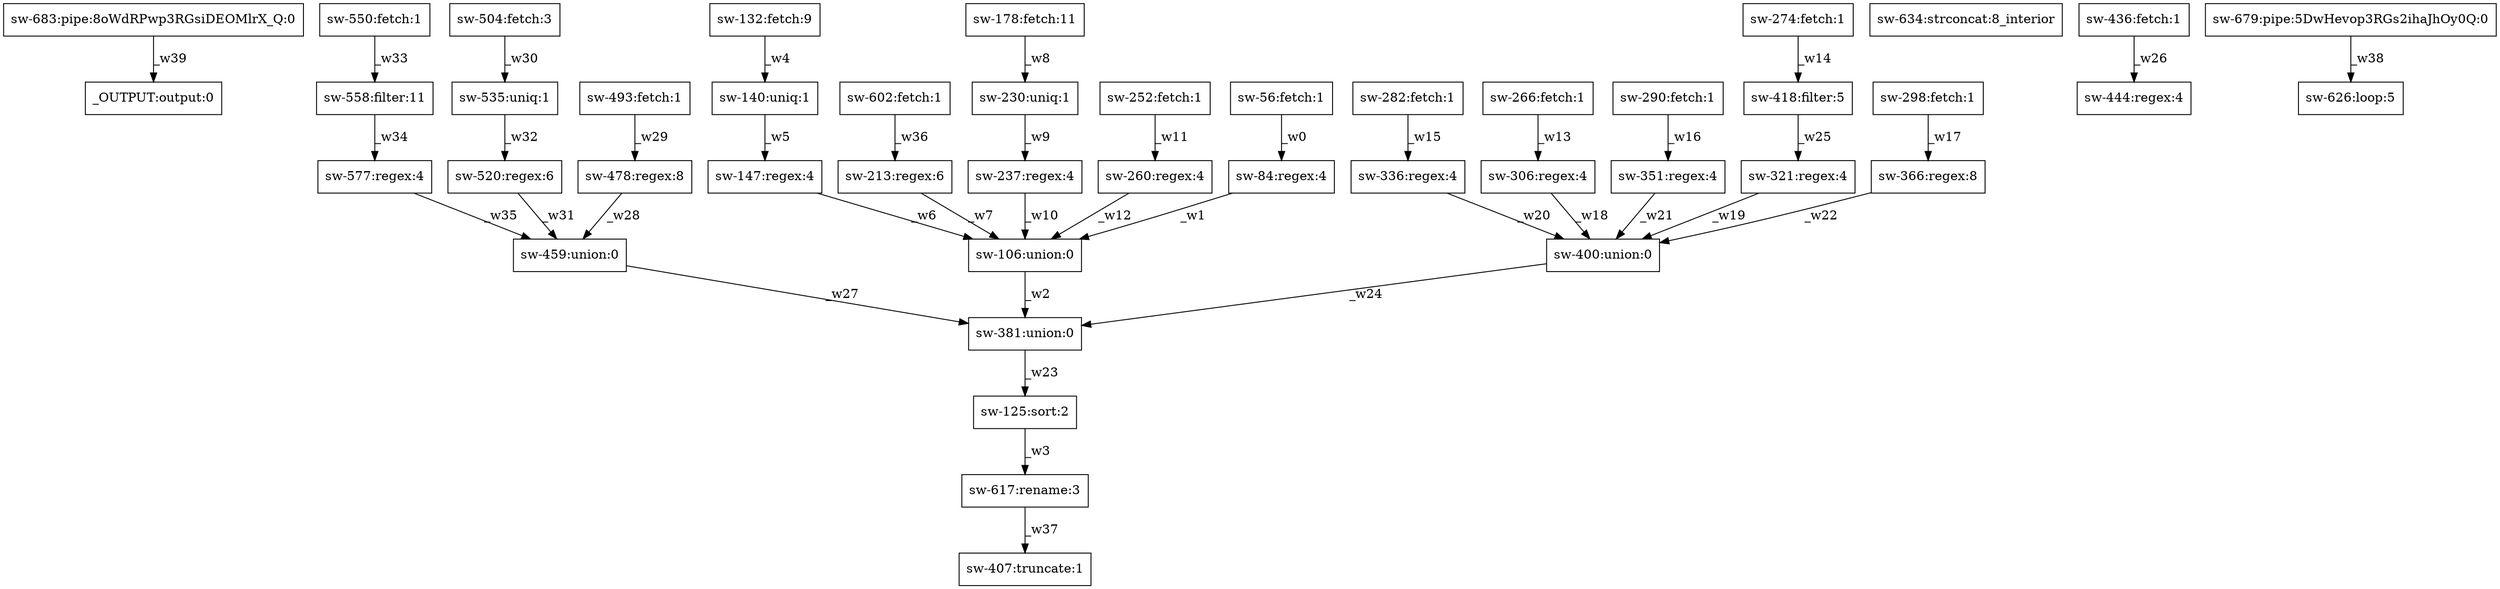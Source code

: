 digraph test1 { node [shape=box] "_OUTPUT" [label="_OUTPUT:output:0"];"sw-407" [label="sw-407:truncate:1"];"sw-147" [label="sw-147:regex:4"];"sw-634" [label="sw-634:strconcat:8_interior"];"sw-274" [label="sw-274:fetch:1"];"sw-577" [label="sw-577:regex:4"];"sw-230" [label="sw-230:uniq:1"];"sw-213" [label="sw-213:regex:6"];"sw-266" [label="sw-266:fetch:1"];"sw-252" [label="sw-252:fetch:1"];"sw-336" [label="sw-336:regex:4"];"sw-459" [label="sw-459:union:0"];"sw-106" [label="sw-106:union:0"];"sw-520" [label="sw-520:regex:6"];"sw-306" [label="sw-306:regex:4"];"sw-351" [label="sw-351:regex:4"];"sw-617" [label="sw-617:rename:3"];"sw-381" [label="sw-381:union:0"];"sw-321" [label="sw-321:regex:4"];"sw-237" [label="sw-237:regex:4"];"sw-418" [label="sw-418:filter:5"];"sw-444" [label="sw-444:regex:4"];"sw-626" [label="sw-626:loop:5"];"sw-298" [label="sw-298:fetch:1"];"sw-282" [label="sw-282:fetch:1"];"sw-679" [label="sw-679:pipe:5DwHevop3RGs2ihaJhOy0Q:0"];"sw-602" [label="sw-602:fetch:1"];"sw-400" [label="sw-400:union:0"];"sw-140" [label="sw-140:uniq:1"];"sw-366" [label="sw-366:regex:8"];"sw-683" [label="sw-683:pipe:8oWdRPwp3RGsiDEOMlrX_Q:0"];"sw-132" [label="sw-132:fetch:9"];"sw-535" [label="sw-535:uniq:1"];"sw-550" [label="sw-550:fetch:1"];"sw-478" [label="sw-478:regex:8"];"sw-260" [label="sw-260:regex:4"];"sw-84" [label="sw-84:regex:4"];"sw-56" [label="sw-56:fetch:1"];"sw-558" [label="sw-558:filter:11"];"sw-125" [label="sw-125:sort:2"];"sw-290" [label="sw-290:fetch:1"];"sw-436" [label="sw-436:fetch:1"];"sw-493" [label="sw-493:fetch:1"];"sw-178" [label="sw-178:fetch:11"];"sw-504" [label="sw-504:fetch:3"];"sw-56" -> "sw-84" [label="_w0"];"sw-84" -> "sw-106" [label="_w1"];"sw-106" -> "sw-381" [label="_w2"];"sw-125" -> "sw-617" [label="_w3"];"sw-132" -> "sw-140" [label="_w4"];"sw-140" -> "sw-147" [label="_w5"];"sw-147" -> "sw-106" [label="_w6"];"sw-213" -> "sw-106" [label="_w7"];"sw-178" -> "sw-230" [label="_w8"];"sw-230" -> "sw-237" [label="_w9"];"sw-237" -> "sw-106" [label="_w10"];"sw-252" -> "sw-260" [label="_w11"];"sw-260" -> "sw-106" [label="_w12"];"sw-266" -> "sw-306" [label="_w13"];"sw-274" -> "sw-418" [label="_w14"];"sw-282" -> "sw-336" [label="_w15"];"sw-290" -> "sw-351" [label="_w16"];"sw-298" -> "sw-366" [label="_w17"];"sw-306" -> "sw-400" [label="_w18"];"sw-321" -> "sw-400" [label="_w19"];"sw-336" -> "sw-400" [label="_w20"];"sw-351" -> "sw-400" [label="_w21"];"sw-366" -> "sw-400" [label="_w22"];"sw-381" -> "sw-125" [label="_w23"];"sw-400" -> "sw-381" [label="_w24"];"sw-418" -> "sw-321" [label="_w25"];"sw-436" -> "sw-444" [label="_w26"];"sw-459" -> "sw-381" [label="_w27"];"sw-478" -> "sw-459" [label="_w28"];"sw-493" -> "sw-478" [label="_w29"];"sw-504" -> "sw-535" [label="_w30"];"sw-520" -> "sw-459" [label="_w31"];"sw-535" -> "sw-520" [label="_w32"];"sw-550" -> "sw-558" [label="_w33"];"sw-558" -> "sw-577" [label="_w34"];"sw-577" -> "sw-459" [label="_w35"];"sw-602" -> "sw-213" [label="_w36"];"sw-617" -> "sw-407" [label="_w37"];"sw-679" -> "sw-626" [label="_w38"];"sw-683" -> "_OUTPUT" [label="_w39"];}